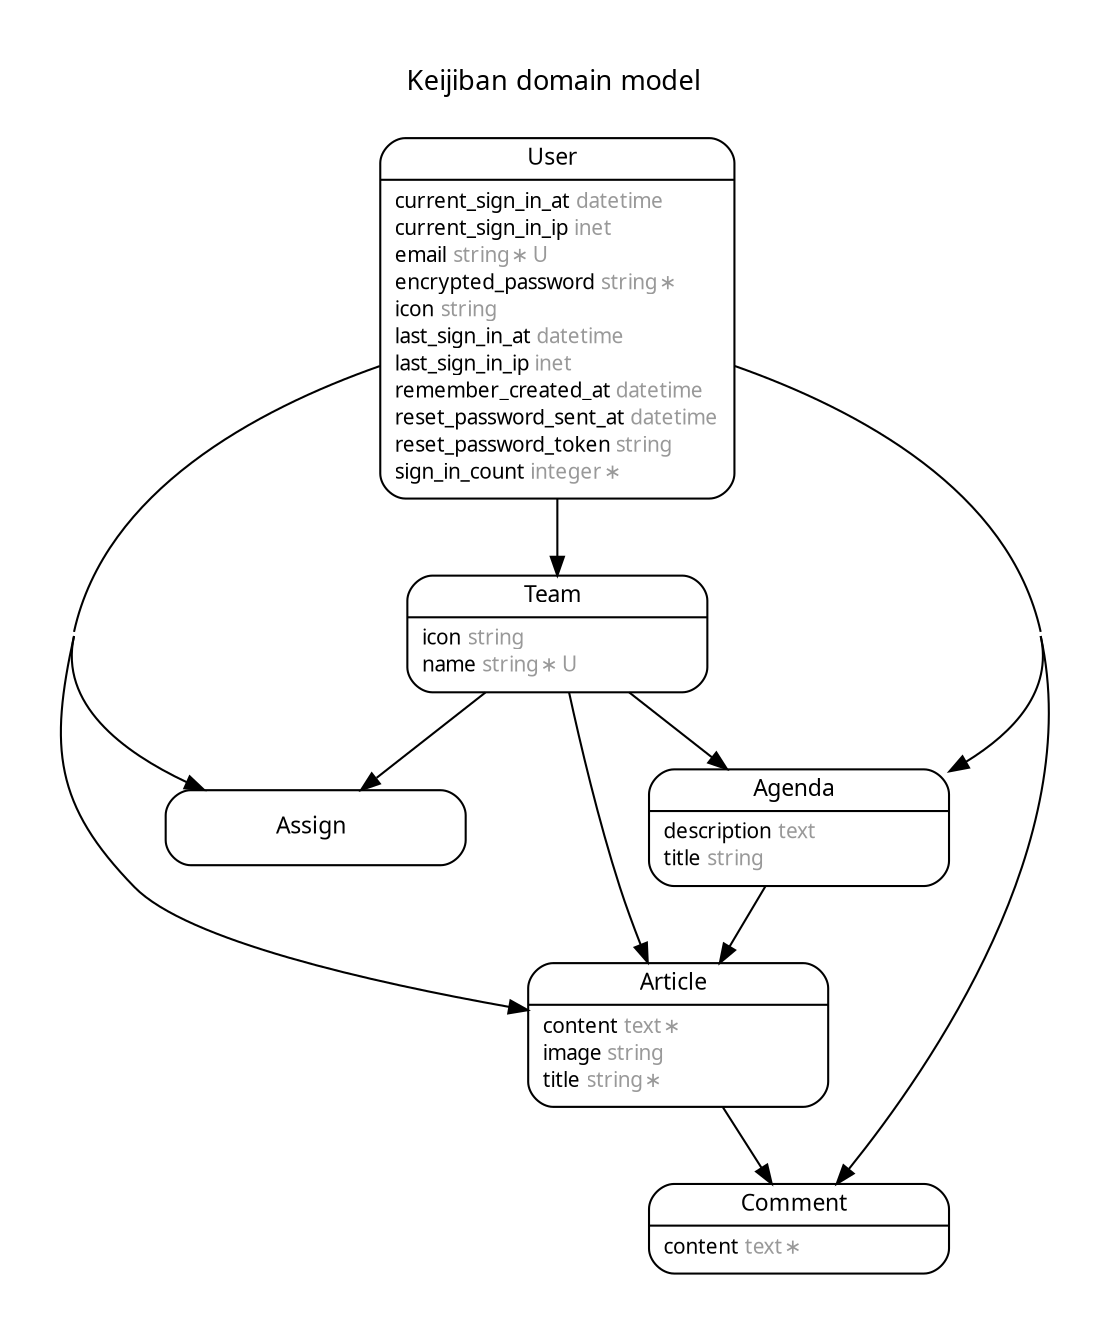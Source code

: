 digraph Keijiban {
rankdir = "LR";
ranksep = "0.5";
nodesep = "0.4";
pad = "0.4,0.4";
margin = "0,0";
concentrate = "true";
labelloc = "t";
fontsize = "13";
fontname = "Arial BoldMT";
splines = "spline";
node[ shape  =  "Mrecord" , fontsize  =  "10" , fontname  =  "ArialMT" , margin  =  "0.07,0.05" , penwidth  =  "1.0"];
edge[ fontname  =  "ArialMT" , fontsize  =  "7" , dir  =  "both" , arrowsize  =  "0.9" , penwidth  =  "1.0" , labelangle  =  "32" , labeldistance  =  "1.8"];
rankdir = "TB";
label = "Keijiban domain model\n\n";
m_Agenda [label = <{<table border="0" align="center" cellspacing="0.5" cellpadding="0" width="134">
  <tr><td align="center" valign="bottom" width="130"><font face="Arial BoldMT" point-size="11">Agenda</font></td></tr>
</table>
|
<table border="0" align="left" cellspacing="2" cellpadding="0" width="134">
  <tr><td align="left" width="130" port="description">description <font face="Arial ItalicMT" color="grey60">text</font></td></tr>
  <tr><td align="left" width="130" port="title">title <font face="Arial ItalicMT" color="grey60">string</font></td></tr>
</table>
}>];
m_Article [label = <{<table border="0" align="center" cellspacing="0.5" cellpadding="0" width="134">
  <tr><td align="center" valign="bottom" width="130"><font face="Arial BoldMT" point-size="11">Article</font></td></tr>
</table>
|
<table border="0" align="left" cellspacing="2" cellpadding="0" width="134">
  <tr><td align="left" width="130" port="content">content <font face="Arial ItalicMT" color="grey60">text ∗</font></td></tr>
  <tr><td align="left" width="130" port="image">image <font face="Arial ItalicMT" color="grey60">string</font></td></tr>
  <tr><td align="left" width="130" port="title">title <font face="Arial ItalicMT" color="grey60">string ∗</font></td></tr>
</table>
}>];
m_Assign [label = <{<table border="0" align="center" cellspacing="0.5" cellpadding="0" width="134">
  <tr><td align="center" valign="bottom" width="130"><font face="Arial BoldMT" point-size="11">Assign</font></td></tr>
</table>
}>];
m_Comment [label = <{<table border="0" align="center" cellspacing="0.5" cellpadding="0" width="134">
  <tr><td align="center" valign="bottom" width="130"><font face="Arial BoldMT" point-size="11">Comment</font></td></tr>
</table>
|
<table border="0" align="left" cellspacing="2" cellpadding="0" width="134">
  <tr><td align="left" width="130" port="content">content <font face="Arial ItalicMT" color="grey60">text ∗</font></td></tr>
</table>
}>];
m_Team [label = <{<table border="0" align="center" cellspacing="0.5" cellpadding="0" width="134">
  <tr><td align="center" valign="bottom" width="130"><font face="Arial BoldMT" point-size="11">Team</font></td></tr>
</table>
|
<table border="0" align="left" cellspacing="2" cellpadding="0" width="134">
  <tr><td align="left" width="130" port="icon">icon <font face="Arial ItalicMT" color="grey60">string</font></td></tr>
  <tr><td align="left" width="130" port="name">name <font face="Arial ItalicMT" color="grey60">string ∗ U</font></td></tr>
</table>
}>];
m_User [label = <{<table border="0" align="center" cellspacing="0.5" cellpadding="0" width="134">
  <tr><td align="center" valign="bottom" width="130"><font face="Arial BoldMT" point-size="11">User</font></td></tr>
</table>
|
<table border="0" align="left" cellspacing="2" cellpadding="0" width="134">
  <tr><td align="left" width="130" port="current_sign_in_at">current_sign_in_at <font face="Arial ItalicMT" color="grey60">datetime</font></td></tr>
  <tr><td align="left" width="130" port="current_sign_in_ip">current_sign_in_ip <font face="Arial ItalicMT" color="grey60">inet</font></td></tr>
  <tr><td align="left" width="130" port="email">email <font face="Arial ItalicMT" color="grey60">string ∗ U</font></td></tr>
  <tr><td align="left" width="130" port="encrypted_password">encrypted_password <font face="Arial ItalicMT" color="grey60">string ∗</font></td></tr>
  <tr><td align="left" width="130" port="icon">icon <font face="Arial ItalicMT" color="grey60">string</font></td></tr>
  <tr><td align="left" width="130" port="last_sign_in_at">last_sign_in_at <font face="Arial ItalicMT" color="grey60">datetime</font></td></tr>
  <tr><td align="left" width="130" port="last_sign_in_ip">last_sign_in_ip <font face="Arial ItalicMT" color="grey60">inet</font></td></tr>
  <tr><td align="left" width="130" port="remember_created_at">remember_created_at <font face="Arial ItalicMT" color="grey60">datetime</font></td></tr>
  <tr><td align="left" width="130" port="reset_password_sent_at">reset_password_sent_at <font face="Arial ItalicMT" color="grey60">datetime</font></td></tr>
  <tr><td align="left" width="130" port="reset_password_token">reset_password_token <font face="Arial ItalicMT" color="grey60">string</font></td></tr>
  <tr><td align="left" width="130" port="sign_in_count">sign_in_count <font face="Arial ItalicMT" color="grey60">integer ∗</font></td></tr>
</table>
}>];
  m_User -> m_Assign [arrowhead = "normal", arrowtail = "none", weight = "2"];
  m_User -> m_Team [arrowhead = "normal", arrowtail = "none", weight = "5"];
  m_User -> m_Article [arrowhead = "normal", arrowtail = "none", weight = "2"];
  m_User -> m_Agenda [arrowhead = "normal", arrowtail = "none", weight = "2"];
  m_User -> m_Comment [arrowhead = "normal", arrowtail = "none", weight = "2"];
  m_Team -> m_Agenda [arrowhead = "normal", arrowtail = "none", weight = "2"];
  m_Agenda -> m_Article [arrowhead = "normal", arrowtail = "none", weight = "2"];
  m_Team -> m_Article [arrowhead = "normal", arrowtail = "none", weight = "2"];
  m_Article -> m_Comment [arrowhead = "normal", arrowtail = "none", weight = "2"];
  m_Team -> m_Assign [arrowhead = "normal", arrowtail = "none", weight = "2"];
}
